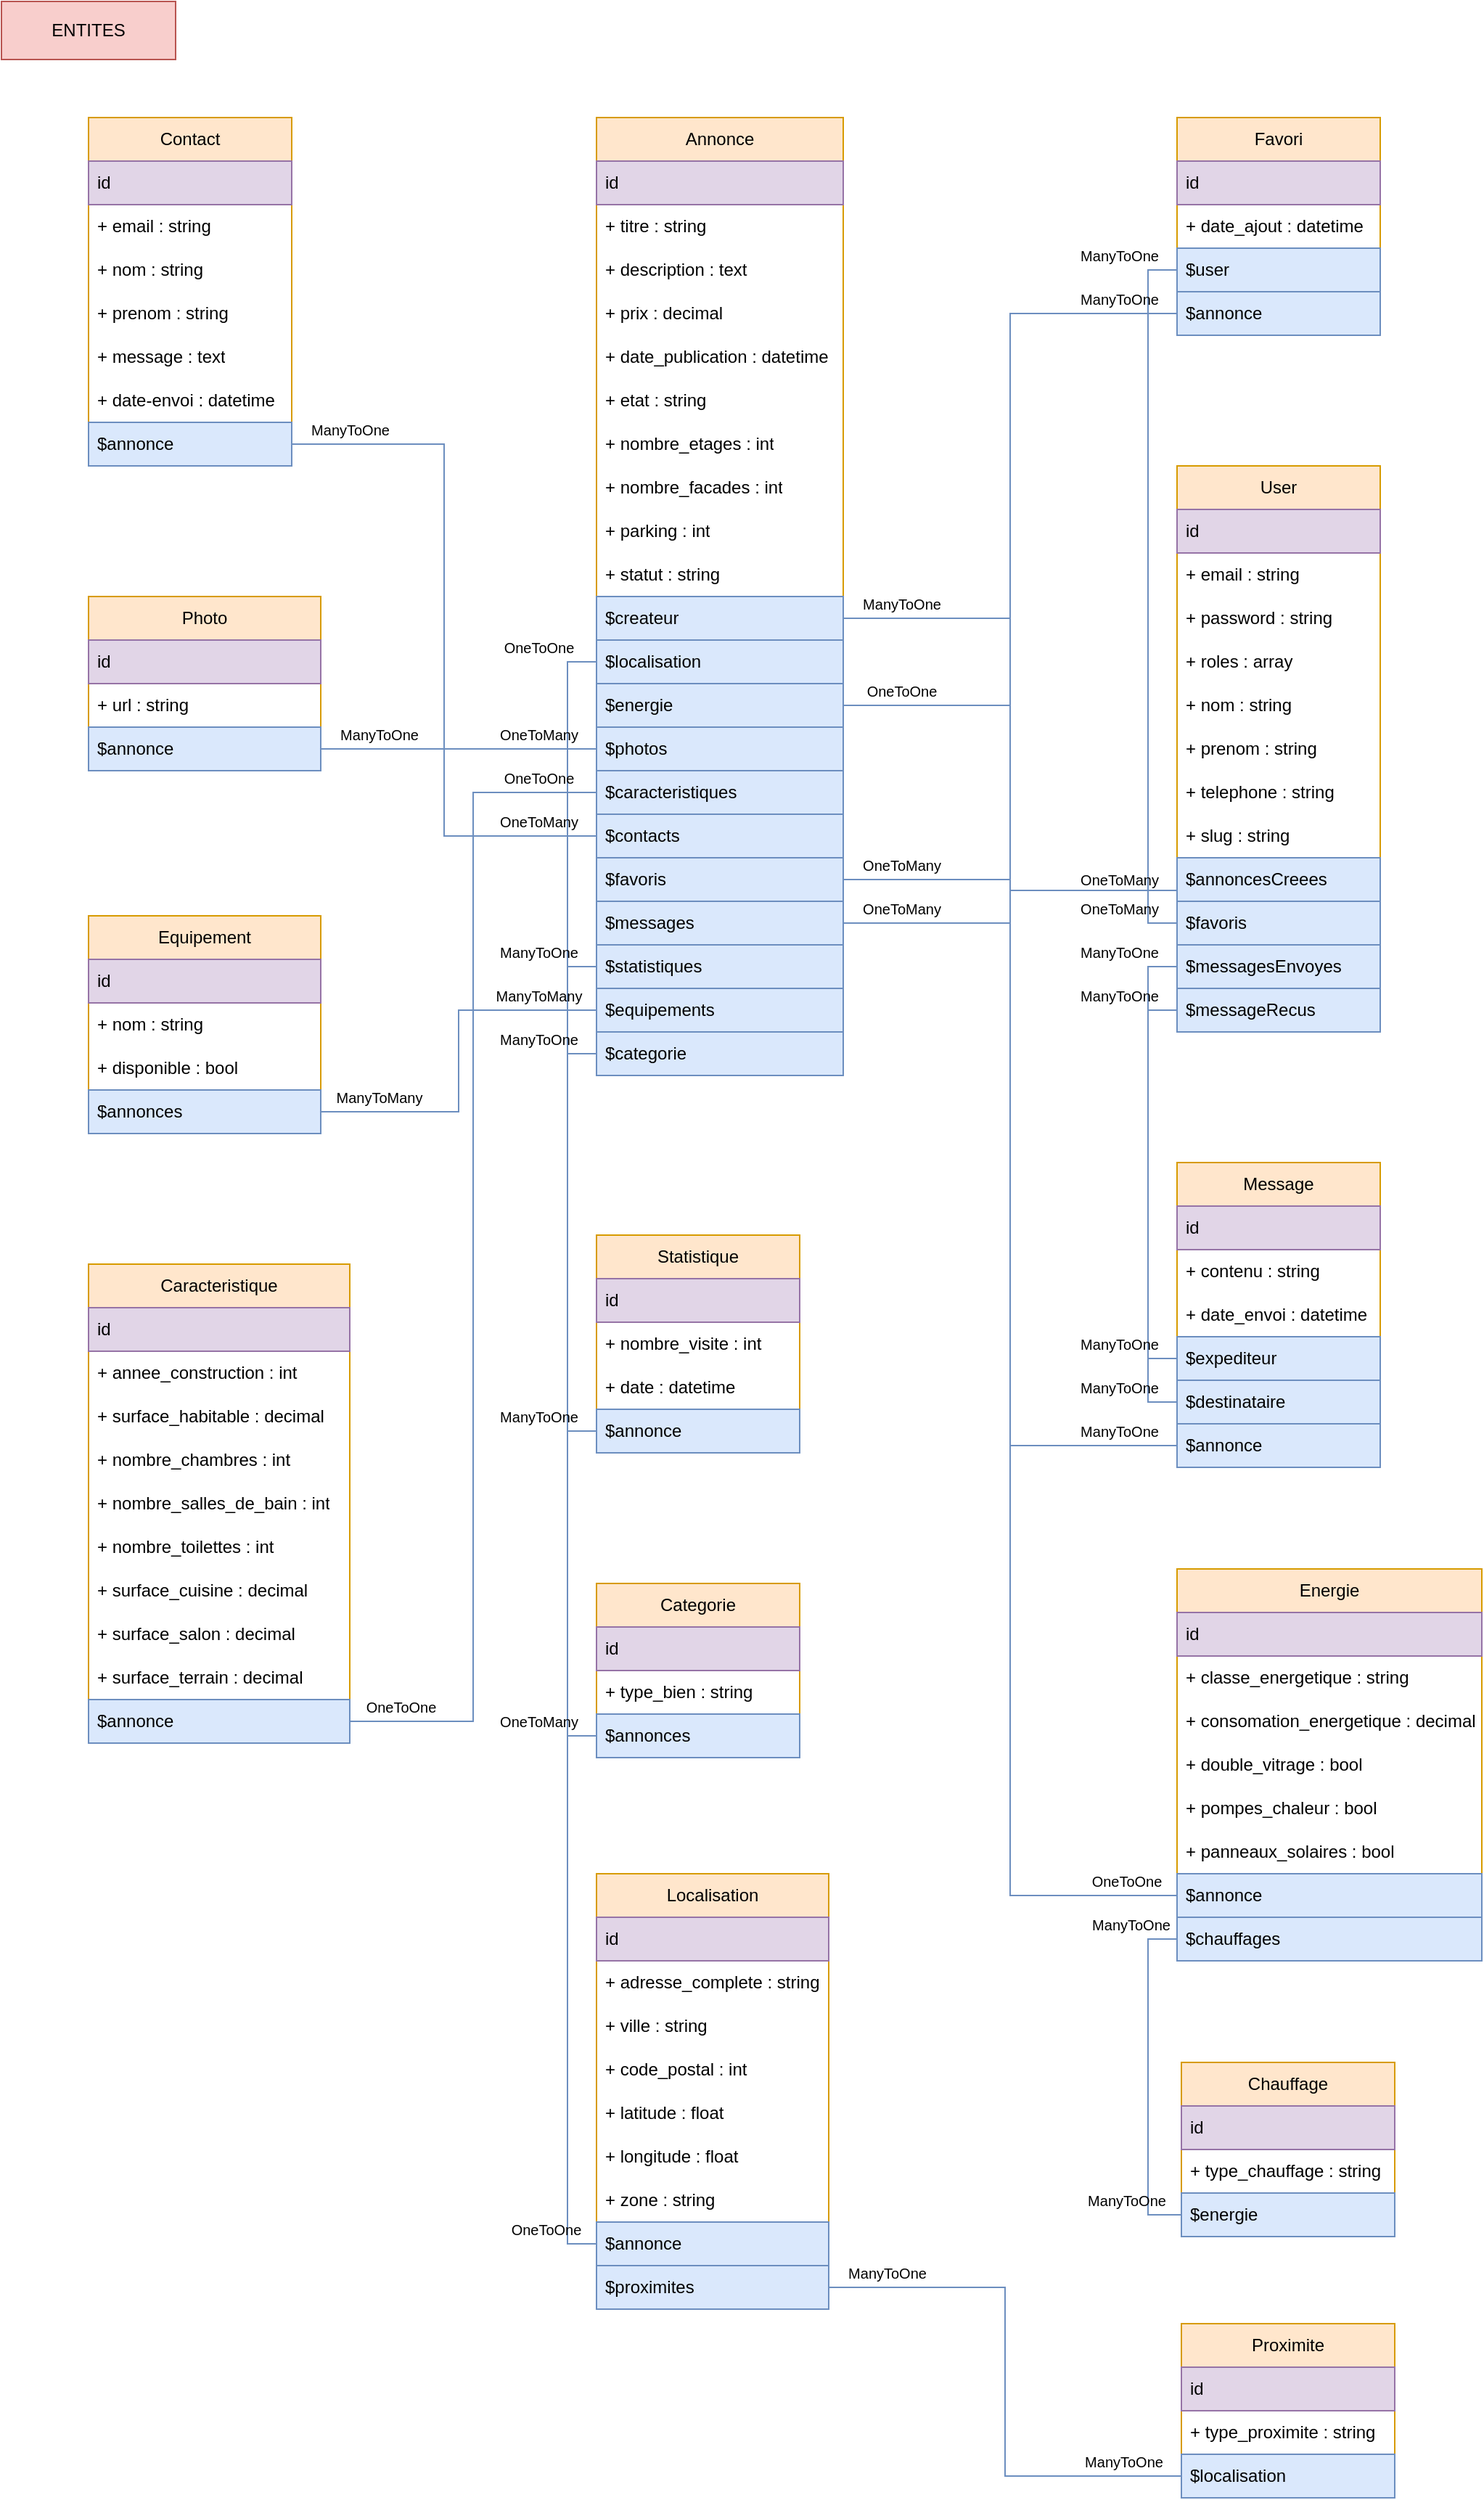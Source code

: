 <mxfile version="24.4.0" type="device">
  <diagram name="Page-1" id="j-ODXMt-n7fXXeZ1Ql2s">
    <mxGraphModel dx="2703" dy="1838" grid="1" gridSize="10" guides="1" tooltips="1" connect="1" arrows="1" fold="1" page="1" pageScale="1" pageWidth="827" pageHeight="1169" math="0" shadow="0">
      <root>
        <mxCell id="0" />
        <mxCell id="1" parent="0" />
        <mxCell id="mX9AHkWuaCNR2wwrBA3u-1" value="User" style="swimlane;fontStyle=0;childLayout=stackLayout;horizontal=1;startSize=30;horizontalStack=0;resizeParent=1;resizeParentMax=0;resizeLast=0;collapsible=1;marginBottom=0;whiteSpace=wrap;html=1;fillColor=#ffe6cc;strokeColor=#d79b00;" parent="1" vertex="1">
          <mxGeometry x="-830" y="400" width="140" height="390" as="geometry" />
        </mxCell>
        <mxCell id="mX9AHkWuaCNR2wwrBA3u-2" value="id" style="text;strokeColor=#9673a6;fillColor=#e1d5e7;align=left;verticalAlign=middle;spacingLeft=4;spacingRight=4;overflow=hidden;points=[[0,0.5],[1,0.5]];portConstraint=eastwest;rotatable=0;whiteSpace=wrap;html=1;" parent="mX9AHkWuaCNR2wwrBA3u-1" vertex="1">
          <mxGeometry y="30" width="140" height="30" as="geometry" />
        </mxCell>
        <mxCell id="mX9AHkWuaCNR2wwrBA3u-12" value="+ email : string" style="text;strokeColor=none;fillColor=none;align=left;verticalAlign=middle;spacingLeft=4;spacingRight=4;overflow=hidden;points=[[0,0.5],[1,0.5]];portConstraint=eastwest;rotatable=0;whiteSpace=wrap;html=1;" parent="mX9AHkWuaCNR2wwrBA3u-1" vertex="1">
          <mxGeometry y="60" width="140" height="30" as="geometry" />
        </mxCell>
        <mxCell id="mX9AHkWuaCNR2wwrBA3u-13" value="+ password : string" style="text;strokeColor=none;fillColor=none;align=left;verticalAlign=middle;spacingLeft=4;spacingRight=4;overflow=hidden;points=[[0,0.5],[1,0.5]];portConstraint=eastwest;rotatable=0;whiteSpace=wrap;html=1;" parent="mX9AHkWuaCNR2wwrBA3u-1" vertex="1">
          <mxGeometry y="90" width="140" height="30" as="geometry" />
        </mxCell>
        <mxCell id="mX9AHkWuaCNR2wwrBA3u-14" value="+ roles : array" style="text;strokeColor=none;fillColor=none;align=left;verticalAlign=middle;spacingLeft=4;spacingRight=4;overflow=hidden;points=[[0,0.5],[1,0.5]];portConstraint=eastwest;rotatable=0;whiteSpace=wrap;html=1;" parent="mX9AHkWuaCNR2wwrBA3u-1" vertex="1">
          <mxGeometry y="120" width="140" height="30" as="geometry" />
        </mxCell>
        <mxCell id="mX9AHkWuaCNR2wwrBA3u-3" value="+ nom : string" style="text;strokeColor=none;fillColor=none;align=left;verticalAlign=middle;spacingLeft=4;spacingRight=4;overflow=hidden;points=[[0,0.5],[1,0.5]];portConstraint=eastwest;rotatable=0;whiteSpace=wrap;html=1;" parent="mX9AHkWuaCNR2wwrBA3u-1" vertex="1">
          <mxGeometry y="150" width="140" height="30" as="geometry" />
        </mxCell>
        <mxCell id="mX9AHkWuaCNR2wwrBA3u-4" value="+ prenom : string" style="text;strokeColor=none;fillColor=none;align=left;verticalAlign=middle;spacingLeft=4;spacingRight=4;overflow=hidden;points=[[0,0.5],[1,0.5]];portConstraint=eastwest;rotatable=0;whiteSpace=wrap;html=1;" parent="mX9AHkWuaCNR2wwrBA3u-1" vertex="1">
          <mxGeometry y="180" width="140" height="30" as="geometry" />
        </mxCell>
        <mxCell id="mX9AHkWuaCNR2wwrBA3u-15" value="+ telephone : string" style="text;strokeColor=none;fillColor=none;align=left;verticalAlign=middle;spacingLeft=4;spacingRight=4;overflow=hidden;points=[[0,0.5],[1,0.5]];portConstraint=eastwest;rotatable=0;whiteSpace=wrap;html=1;" parent="mX9AHkWuaCNR2wwrBA3u-1" vertex="1">
          <mxGeometry y="210" width="140" height="30" as="geometry" />
        </mxCell>
        <mxCell id="TaIRlBqPqhBRWV4LUMND-2" value="+ slug : string" style="text;strokeColor=none;fillColor=none;align=left;verticalAlign=middle;spacingLeft=4;spacingRight=4;overflow=hidden;points=[[0,0.5],[1,0.5]];portConstraint=eastwest;rotatable=0;whiteSpace=wrap;html=1;" parent="mX9AHkWuaCNR2wwrBA3u-1" vertex="1">
          <mxGeometry y="240" width="140" height="30" as="geometry" />
        </mxCell>
        <mxCell id="zs-yawYEvZupQqfsuiLp-80" value="$annoncesCreees" style="text;strokeColor=#6c8ebf;fillColor=#dae8fc;align=left;verticalAlign=middle;spacingLeft=4;spacingRight=4;overflow=hidden;points=[[0,0.5],[1,0.5]];portConstraint=eastwest;rotatable=0;whiteSpace=wrap;html=1;" vertex="1" parent="mX9AHkWuaCNR2wwrBA3u-1">
          <mxGeometry y="270" width="140" height="30" as="geometry" />
        </mxCell>
        <mxCell id="zs-yawYEvZupQqfsuiLp-82" value="$favoris" style="text;strokeColor=#6c8ebf;fillColor=#dae8fc;align=left;verticalAlign=middle;spacingLeft=4;spacingRight=4;overflow=hidden;points=[[0,0.5],[1,0.5]];portConstraint=eastwest;rotatable=0;whiteSpace=wrap;html=1;" vertex="1" parent="mX9AHkWuaCNR2wwrBA3u-1">
          <mxGeometry y="300" width="140" height="30" as="geometry" />
        </mxCell>
        <mxCell id="zs-yawYEvZupQqfsuiLp-83" value="$messagesEnvoyes" style="text;strokeColor=#6c8ebf;fillColor=#dae8fc;align=left;verticalAlign=middle;spacingLeft=4;spacingRight=4;overflow=hidden;points=[[0,0.5],[1,0.5]];portConstraint=eastwest;rotatable=0;whiteSpace=wrap;html=1;" vertex="1" parent="mX9AHkWuaCNR2wwrBA3u-1">
          <mxGeometry y="330" width="140" height="30" as="geometry" />
        </mxCell>
        <mxCell id="zs-yawYEvZupQqfsuiLp-84" value="$messageRecus" style="text;strokeColor=#6c8ebf;fillColor=#dae8fc;align=left;verticalAlign=middle;spacingLeft=4;spacingRight=4;overflow=hidden;points=[[0,0.5],[1,0.5]];portConstraint=eastwest;rotatable=0;whiteSpace=wrap;html=1;" vertex="1" parent="mX9AHkWuaCNR2wwrBA3u-1">
          <mxGeometry y="360" width="140" height="30" as="geometry" />
        </mxCell>
        <mxCell id="mX9AHkWuaCNR2wwrBA3u-65" value="ENTITES" style="rounded=0;whiteSpace=wrap;html=1;fillColor=#f8cecc;strokeColor=#b85450;" parent="1" vertex="1">
          <mxGeometry x="-1640" y="80" width="120" height="40" as="geometry" />
        </mxCell>
        <mxCell id="TaIRlBqPqhBRWV4LUMND-3" value="Favori" style="swimlane;fontStyle=0;childLayout=stackLayout;horizontal=1;startSize=30;horizontalStack=0;resizeParent=1;resizeParentMax=0;resizeLast=0;collapsible=1;marginBottom=0;whiteSpace=wrap;html=1;fillColor=#ffe6cc;strokeColor=#d79b00;" parent="1" vertex="1">
          <mxGeometry x="-830" y="160" width="140" height="150" as="geometry" />
        </mxCell>
        <mxCell id="TaIRlBqPqhBRWV4LUMND-4" value="id" style="text;strokeColor=#9673a6;fillColor=#e1d5e7;align=left;verticalAlign=middle;spacingLeft=4;spacingRight=4;overflow=hidden;points=[[0,0.5],[1,0.5]];portConstraint=eastwest;rotatable=0;whiteSpace=wrap;html=1;" parent="TaIRlBqPqhBRWV4LUMND-3" vertex="1">
          <mxGeometry y="30" width="140" height="30" as="geometry" />
        </mxCell>
        <mxCell id="TaIRlBqPqhBRWV4LUMND-5" value="+ date_ajout : datetime" style="text;strokeColor=none;fillColor=none;align=left;verticalAlign=middle;spacingLeft=4;spacingRight=4;overflow=hidden;points=[[0,0.5],[1,0.5]];portConstraint=eastwest;rotatable=0;whiteSpace=wrap;html=1;" parent="TaIRlBqPqhBRWV4LUMND-3" vertex="1">
          <mxGeometry y="60" width="140" height="30" as="geometry" />
        </mxCell>
        <mxCell id="zs-yawYEvZupQqfsuiLp-86" value="$user" style="text;strokeColor=#6c8ebf;fillColor=#dae8fc;align=left;verticalAlign=middle;spacingLeft=4;spacingRight=4;overflow=hidden;points=[[0,0.5],[1,0.5]];portConstraint=eastwest;rotatable=0;whiteSpace=wrap;html=1;" vertex="1" parent="TaIRlBqPqhBRWV4LUMND-3">
          <mxGeometry y="90" width="140" height="30" as="geometry" />
        </mxCell>
        <mxCell id="zs-yawYEvZupQqfsuiLp-105" value="$annonce" style="text;strokeColor=#6c8ebf;fillColor=#dae8fc;align=left;verticalAlign=middle;spacingLeft=4;spacingRight=4;overflow=hidden;points=[[0,0.5],[1,0.5]];portConstraint=eastwest;rotatable=0;whiteSpace=wrap;html=1;" vertex="1" parent="TaIRlBqPqhBRWV4LUMND-3">
          <mxGeometry y="120" width="140" height="30" as="geometry" />
        </mxCell>
        <mxCell id="TaIRlBqPqhBRWV4LUMND-12" value="Annonce" style="swimlane;fontStyle=0;childLayout=stackLayout;horizontal=1;startSize=30;horizontalStack=0;resizeParent=1;resizeParentMax=0;resizeLast=0;collapsible=1;marginBottom=0;whiteSpace=wrap;html=1;fillColor=#ffe6cc;strokeColor=#d79b00;" parent="1" vertex="1">
          <mxGeometry x="-1230" y="160" width="170" height="660" as="geometry" />
        </mxCell>
        <mxCell id="TaIRlBqPqhBRWV4LUMND-13" value="id" style="text;strokeColor=#9673a6;fillColor=#e1d5e7;align=left;verticalAlign=middle;spacingLeft=4;spacingRight=4;overflow=hidden;points=[[0,0.5],[1,0.5]];portConstraint=eastwest;rotatable=0;whiteSpace=wrap;html=1;" parent="TaIRlBqPqhBRWV4LUMND-12" vertex="1">
          <mxGeometry y="30" width="170" height="30" as="geometry" />
        </mxCell>
        <mxCell id="TaIRlBqPqhBRWV4LUMND-20" value="+ titre : string" style="text;strokeColor=none;fillColor=none;align=left;verticalAlign=middle;spacingLeft=4;spacingRight=4;overflow=hidden;points=[[0,0.5],[1,0.5]];portConstraint=eastwest;rotatable=0;whiteSpace=wrap;html=1;" parent="TaIRlBqPqhBRWV4LUMND-12" vertex="1">
          <mxGeometry y="60" width="170" height="30" as="geometry" />
        </mxCell>
        <mxCell id="TaIRlBqPqhBRWV4LUMND-28" value="+ description : text" style="text;strokeColor=none;fillColor=none;align=left;verticalAlign=middle;spacingLeft=4;spacingRight=4;overflow=hidden;points=[[0,0.5],[1,0.5]];portConstraint=eastwest;rotatable=0;whiteSpace=wrap;html=1;" parent="TaIRlBqPqhBRWV4LUMND-12" vertex="1">
          <mxGeometry y="90" width="170" height="30" as="geometry" />
        </mxCell>
        <mxCell id="TaIRlBqPqhBRWV4LUMND-29" value="+ prix : decimal" style="text;strokeColor=none;fillColor=none;align=left;verticalAlign=middle;spacingLeft=4;spacingRight=4;overflow=hidden;points=[[0,0.5],[1,0.5]];portConstraint=eastwest;rotatable=0;whiteSpace=wrap;html=1;" parent="TaIRlBqPqhBRWV4LUMND-12" vertex="1">
          <mxGeometry y="120" width="170" height="30" as="geometry" />
        </mxCell>
        <mxCell id="TaIRlBqPqhBRWV4LUMND-31" value="+ date_publication : datetime" style="text;strokeColor=none;fillColor=none;align=left;verticalAlign=middle;spacingLeft=4;spacingRight=4;overflow=hidden;points=[[0,0.5],[1,0.5]];portConstraint=eastwest;rotatable=0;whiteSpace=wrap;html=1;" parent="TaIRlBqPqhBRWV4LUMND-12" vertex="1">
          <mxGeometry y="150" width="170" height="30" as="geometry" />
        </mxCell>
        <mxCell id="TaIRlBqPqhBRWV4LUMND-32" value="+ etat : string" style="text;strokeColor=none;fillColor=none;align=left;verticalAlign=middle;spacingLeft=4;spacingRight=4;overflow=hidden;points=[[0,0.5],[1,0.5]];portConstraint=eastwest;rotatable=0;whiteSpace=wrap;html=1;" parent="TaIRlBqPqhBRWV4LUMND-12" vertex="1">
          <mxGeometry y="180" width="170" height="30" as="geometry" />
        </mxCell>
        <mxCell id="TaIRlBqPqhBRWV4LUMND-33" value="+ nombre_etages : int" style="text;strokeColor=none;fillColor=none;align=left;verticalAlign=middle;spacingLeft=4;spacingRight=4;overflow=hidden;points=[[0,0.5],[1,0.5]];portConstraint=eastwest;rotatable=0;whiteSpace=wrap;html=1;" parent="TaIRlBqPqhBRWV4LUMND-12" vertex="1">
          <mxGeometry y="210" width="170" height="30" as="geometry" />
        </mxCell>
        <mxCell id="TaIRlBqPqhBRWV4LUMND-34" value="+ nombre_facades : int" style="text;strokeColor=none;fillColor=none;align=left;verticalAlign=middle;spacingLeft=4;spacingRight=4;overflow=hidden;points=[[0,0.5],[1,0.5]];portConstraint=eastwest;rotatable=0;whiteSpace=wrap;html=1;" parent="TaIRlBqPqhBRWV4LUMND-12" vertex="1">
          <mxGeometry y="240" width="170" height="30" as="geometry" />
        </mxCell>
        <mxCell id="TaIRlBqPqhBRWV4LUMND-37" value="+ parking : int" style="text;strokeColor=none;fillColor=none;align=left;verticalAlign=middle;spacingLeft=4;spacingRight=4;overflow=hidden;points=[[0,0.5],[1,0.5]];portConstraint=eastwest;rotatable=0;whiteSpace=wrap;html=1;" parent="TaIRlBqPqhBRWV4LUMND-12" vertex="1">
          <mxGeometry y="270" width="170" height="30" as="geometry" />
        </mxCell>
        <mxCell id="zs-yawYEvZupQqfsuiLp-79" value="+ statut : string" style="text;strokeColor=none;fillColor=none;align=left;verticalAlign=middle;spacingLeft=4;spacingRight=4;overflow=hidden;points=[[0,0.5],[1,0.5]];portConstraint=eastwest;rotatable=0;whiteSpace=wrap;html=1;" vertex="1" parent="TaIRlBqPqhBRWV4LUMND-12">
          <mxGeometry y="300" width="170" height="30" as="geometry" />
        </mxCell>
        <mxCell id="zs-yawYEvZupQqfsuiLp-81" value="$createur" style="text;strokeColor=#6c8ebf;fillColor=#dae8fc;align=left;verticalAlign=middle;spacingLeft=4;spacingRight=4;overflow=hidden;points=[[0,0.5],[1,0.5]];portConstraint=eastwest;rotatable=0;whiteSpace=wrap;html=1;" vertex="1" parent="TaIRlBqPqhBRWV4LUMND-12">
          <mxGeometry y="330" width="170" height="30" as="geometry" />
        </mxCell>
        <mxCell id="zs-yawYEvZupQqfsuiLp-90" value="$localisation" style="text;strokeColor=#6c8ebf;fillColor=#dae8fc;align=left;verticalAlign=middle;spacingLeft=4;spacingRight=4;overflow=hidden;points=[[0,0.5],[1,0.5]];portConstraint=eastwest;rotatable=0;whiteSpace=wrap;html=1;" vertex="1" parent="TaIRlBqPqhBRWV4LUMND-12">
          <mxGeometry y="360" width="170" height="30" as="geometry" />
        </mxCell>
        <mxCell id="zs-yawYEvZupQqfsuiLp-91" value="$energie" style="text;strokeColor=#6c8ebf;fillColor=#dae8fc;align=left;verticalAlign=middle;spacingLeft=4;spacingRight=4;overflow=hidden;points=[[0,0.5],[1,0.5]];portConstraint=eastwest;rotatable=0;whiteSpace=wrap;html=1;" vertex="1" parent="TaIRlBqPqhBRWV4LUMND-12">
          <mxGeometry y="390" width="170" height="30" as="geometry" />
        </mxCell>
        <mxCell id="zs-yawYEvZupQqfsuiLp-92" value="$photos" style="text;strokeColor=#6c8ebf;fillColor=#dae8fc;align=left;verticalAlign=middle;spacingLeft=4;spacingRight=4;overflow=hidden;points=[[0,0.5],[1,0.5]];portConstraint=eastwest;rotatable=0;whiteSpace=wrap;html=1;" vertex="1" parent="TaIRlBqPqhBRWV4LUMND-12">
          <mxGeometry y="420" width="170" height="30" as="geometry" />
        </mxCell>
        <mxCell id="zs-yawYEvZupQqfsuiLp-93" value="$caracteristiques" style="text;strokeColor=#6c8ebf;fillColor=#dae8fc;align=left;verticalAlign=middle;spacingLeft=4;spacingRight=4;overflow=hidden;points=[[0,0.5],[1,0.5]];portConstraint=eastwest;rotatable=0;whiteSpace=wrap;html=1;" vertex="1" parent="TaIRlBqPqhBRWV4LUMND-12">
          <mxGeometry y="450" width="170" height="30" as="geometry" />
        </mxCell>
        <mxCell id="zs-yawYEvZupQqfsuiLp-94" value="$contacts" style="text;strokeColor=#6c8ebf;fillColor=#dae8fc;align=left;verticalAlign=middle;spacingLeft=4;spacingRight=4;overflow=hidden;points=[[0,0.5],[1,0.5]];portConstraint=eastwest;rotatable=0;whiteSpace=wrap;html=1;" vertex="1" parent="TaIRlBqPqhBRWV4LUMND-12">
          <mxGeometry y="480" width="170" height="30" as="geometry" />
        </mxCell>
        <mxCell id="zs-yawYEvZupQqfsuiLp-96" value="$favoris" style="text;strokeColor=#6c8ebf;fillColor=#dae8fc;align=left;verticalAlign=middle;spacingLeft=4;spacingRight=4;overflow=hidden;points=[[0,0.5],[1,0.5]];portConstraint=eastwest;rotatable=0;whiteSpace=wrap;html=1;" vertex="1" parent="TaIRlBqPqhBRWV4LUMND-12">
          <mxGeometry y="510" width="170" height="30" as="geometry" />
        </mxCell>
        <mxCell id="zs-yawYEvZupQqfsuiLp-97" value="$messages" style="text;strokeColor=#6c8ebf;fillColor=#dae8fc;align=left;verticalAlign=middle;spacingLeft=4;spacingRight=4;overflow=hidden;points=[[0,0.5],[1,0.5]];portConstraint=eastwest;rotatable=0;whiteSpace=wrap;html=1;" vertex="1" parent="TaIRlBqPqhBRWV4LUMND-12">
          <mxGeometry y="540" width="170" height="30" as="geometry" />
        </mxCell>
        <mxCell id="zs-yawYEvZupQqfsuiLp-98" value="$statistiques" style="text;strokeColor=#6c8ebf;fillColor=#dae8fc;align=left;verticalAlign=middle;spacingLeft=4;spacingRight=4;overflow=hidden;points=[[0,0.5],[1,0.5]];portConstraint=eastwest;rotatable=0;whiteSpace=wrap;html=1;" vertex="1" parent="TaIRlBqPqhBRWV4LUMND-12">
          <mxGeometry y="570" width="170" height="30" as="geometry" />
        </mxCell>
        <mxCell id="zs-yawYEvZupQqfsuiLp-108" value="$equipements" style="text;strokeColor=#6c8ebf;fillColor=#dae8fc;align=left;verticalAlign=middle;spacingLeft=4;spacingRight=4;overflow=hidden;points=[[0,0.5],[1,0.5]];portConstraint=eastwest;rotatable=0;whiteSpace=wrap;html=1;" vertex="1" parent="TaIRlBqPqhBRWV4LUMND-12">
          <mxGeometry y="600" width="170" height="30" as="geometry" />
        </mxCell>
        <mxCell id="zs-yawYEvZupQqfsuiLp-136" value="$categorie" style="text;strokeColor=#6c8ebf;fillColor=#dae8fc;align=left;verticalAlign=middle;spacingLeft=4;spacingRight=4;overflow=hidden;points=[[0,0.5],[1,0.5]];portConstraint=eastwest;rotatable=0;whiteSpace=wrap;html=1;" vertex="1" parent="TaIRlBqPqhBRWV4LUMND-12">
          <mxGeometry y="630" width="170" height="30" as="geometry" />
        </mxCell>
        <mxCell id="zs-yawYEvZupQqfsuiLp-1" value="Localisation" style="swimlane;fontStyle=0;childLayout=stackLayout;horizontal=1;startSize=30;horizontalStack=0;resizeParent=1;resizeParentMax=0;resizeLast=0;collapsible=1;marginBottom=0;whiteSpace=wrap;html=1;fillColor=#ffe6cc;strokeColor=#d79b00;" vertex="1" parent="1">
          <mxGeometry x="-1230" y="1370" width="160" height="300" as="geometry" />
        </mxCell>
        <mxCell id="zs-yawYEvZupQqfsuiLp-2" value="id" style="text;strokeColor=#9673a6;fillColor=#e1d5e7;align=left;verticalAlign=middle;spacingLeft=4;spacingRight=4;overflow=hidden;points=[[0,0.5],[1,0.5]];portConstraint=eastwest;rotatable=0;whiteSpace=wrap;html=1;" vertex="1" parent="zs-yawYEvZupQqfsuiLp-1">
          <mxGeometry y="30" width="160" height="30" as="geometry" />
        </mxCell>
        <mxCell id="zs-yawYEvZupQqfsuiLp-3" value="+ adresse_complete : string" style="text;strokeColor=none;fillColor=none;align=left;verticalAlign=middle;spacingLeft=4;spacingRight=4;overflow=hidden;points=[[0,0.5],[1,0.5]];portConstraint=eastwest;rotatable=0;whiteSpace=wrap;html=1;" vertex="1" parent="zs-yawYEvZupQqfsuiLp-1">
          <mxGeometry y="60" width="160" height="30" as="geometry" />
        </mxCell>
        <mxCell id="zs-yawYEvZupQqfsuiLp-4" value="+ ville : string" style="text;strokeColor=none;fillColor=none;align=left;verticalAlign=middle;spacingLeft=4;spacingRight=4;overflow=hidden;points=[[0,0.5],[1,0.5]];portConstraint=eastwest;rotatable=0;whiteSpace=wrap;html=1;" vertex="1" parent="zs-yawYEvZupQqfsuiLp-1">
          <mxGeometry y="90" width="160" height="30" as="geometry" />
        </mxCell>
        <mxCell id="zs-yawYEvZupQqfsuiLp-5" value="+ code_postal : int" style="text;strokeColor=none;fillColor=none;align=left;verticalAlign=middle;spacingLeft=4;spacingRight=4;overflow=hidden;points=[[0,0.5],[1,0.5]];portConstraint=eastwest;rotatable=0;whiteSpace=wrap;html=1;" vertex="1" parent="zs-yawYEvZupQqfsuiLp-1">
          <mxGeometry y="120" width="160" height="30" as="geometry" />
        </mxCell>
        <mxCell id="zs-yawYEvZupQqfsuiLp-7" value="+ latitude : float" style="text;strokeColor=none;fillColor=none;align=left;verticalAlign=middle;spacingLeft=4;spacingRight=4;overflow=hidden;points=[[0,0.5],[1,0.5]];portConstraint=eastwest;rotatable=0;whiteSpace=wrap;html=1;" vertex="1" parent="zs-yawYEvZupQqfsuiLp-1">
          <mxGeometry y="150" width="160" height="30" as="geometry" />
        </mxCell>
        <mxCell id="zs-yawYEvZupQqfsuiLp-8" value="+ longitude : float" style="text;strokeColor=none;fillColor=none;align=left;verticalAlign=middle;spacingLeft=4;spacingRight=4;overflow=hidden;points=[[0,0.5],[1,0.5]];portConstraint=eastwest;rotatable=0;whiteSpace=wrap;html=1;" vertex="1" parent="zs-yawYEvZupQqfsuiLp-1">
          <mxGeometry y="180" width="160" height="30" as="geometry" />
        </mxCell>
        <mxCell id="zs-yawYEvZupQqfsuiLp-9" value="+ zone : string" style="text;strokeColor=none;fillColor=none;align=left;verticalAlign=middle;spacingLeft=4;spacingRight=4;overflow=hidden;points=[[0,0.5],[1,0.5]];portConstraint=eastwest;rotatable=0;whiteSpace=wrap;html=1;" vertex="1" parent="zs-yawYEvZupQqfsuiLp-1">
          <mxGeometry y="210" width="160" height="30" as="geometry" />
        </mxCell>
        <mxCell id="zs-yawYEvZupQqfsuiLp-99" value="$annonce" style="text;strokeColor=#6c8ebf;fillColor=#dae8fc;align=left;verticalAlign=middle;spacingLeft=4;spacingRight=4;overflow=hidden;points=[[0,0.5],[1,0.5]];portConstraint=eastwest;rotatable=0;whiteSpace=wrap;html=1;" vertex="1" parent="zs-yawYEvZupQqfsuiLp-1">
          <mxGeometry y="240" width="160" height="30" as="geometry" />
        </mxCell>
        <mxCell id="zs-yawYEvZupQqfsuiLp-186" value="$proximites" style="text;strokeColor=#6c8ebf;fillColor=#dae8fc;align=left;verticalAlign=middle;spacingLeft=4;spacingRight=4;overflow=hidden;points=[[0,0.5],[1,0.5]];portConstraint=eastwest;rotatable=0;whiteSpace=wrap;html=1;" vertex="1" parent="zs-yawYEvZupQqfsuiLp-1">
          <mxGeometry y="270" width="160" height="30" as="geometry" />
        </mxCell>
        <mxCell id="zs-yawYEvZupQqfsuiLp-12" value="Photo" style="swimlane;fontStyle=0;childLayout=stackLayout;horizontal=1;startSize=30;horizontalStack=0;resizeParent=1;resizeParentMax=0;resizeLast=0;collapsible=1;marginBottom=0;whiteSpace=wrap;html=1;fillColor=#ffe6cc;strokeColor=#d79b00;" vertex="1" parent="1">
          <mxGeometry x="-1580" y="490" width="160" height="120" as="geometry" />
        </mxCell>
        <mxCell id="zs-yawYEvZupQqfsuiLp-13" value="id" style="text;strokeColor=#9673a6;fillColor=#e1d5e7;align=left;verticalAlign=middle;spacingLeft=4;spacingRight=4;overflow=hidden;points=[[0,0.5],[1,0.5]];portConstraint=eastwest;rotatable=0;whiteSpace=wrap;html=1;" vertex="1" parent="zs-yawYEvZupQqfsuiLp-12">
          <mxGeometry y="30" width="160" height="30" as="geometry" />
        </mxCell>
        <mxCell id="zs-yawYEvZupQqfsuiLp-14" value="+ url : string" style="text;strokeColor=none;fillColor=none;align=left;verticalAlign=middle;spacingLeft=4;spacingRight=4;overflow=hidden;points=[[0,0.5],[1,0.5]];portConstraint=eastwest;rotatable=0;whiteSpace=wrap;html=1;" vertex="1" parent="zs-yawYEvZupQqfsuiLp-12">
          <mxGeometry y="60" width="160" height="30" as="geometry" />
        </mxCell>
        <mxCell id="zs-yawYEvZupQqfsuiLp-102" value="$annonce" style="text;strokeColor=#6c8ebf;fillColor=#dae8fc;align=left;verticalAlign=middle;spacingLeft=4;spacingRight=4;overflow=hidden;points=[[0,0.5],[1,0.5]];portConstraint=eastwest;rotatable=0;whiteSpace=wrap;html=1;" vertex="1" parent="zs-yawYEvZupQqfsuiLp-12">
          <mxGeometry y="90" width="160" height="30" as="geometry" />
        </mxCell>
        <mxCell id="zs-yawYEvZupQqfsuiLp-21" value="Caracteristique" style="swimlane;fontStyle=0;childLayout=stackLayout;horizontal=1;startSize=30;horizontalStack=0;resizeParent=1;resizeParentMax=0;resizeLast=0;collapsible=1;marginBottom=0;whiteSpace=wrap;html=1;fillColor=#ffe6cc;strokeColor=#d79b00;" vertex="1" parent="1">
          <mxGeometry x="-1580" y="950" width="180" height="330" as="geometry" />
        </mxCell>
        <mxCell id="zs-yawYEvZupQqfsuiLp-22" value="id" style="text;strokeColor=#9673a6;fillColor=#e1d5e7;align=left;verticalAlign=middle;spacingLeft=4;spacingRight=4;overflow=hidden;points=[[0,0.5],[1,0.5]];portConstraint=eastwest;rotatable=0;whiteSpace=wrap;html=1;" vertex="1" parent="zs-yawYEvZupQqfsuiLp-21">
          <mxGeometry y="30" width="180" height="30" as="geometry" />
        </mxCell>
        <mxCell id="zs-yawYEvZupQqfsuiLp-28" value="+ annee_construction : int" style="text;strokeColor=none;fillColor=none;align=left;verticalAlign=middle;spacingLeft=4;spacingRight=4;overflow=hidden;points=[[0,0.5],[1,0.5]];portConstraint=eastwest;rotatable=0;whiteSpace=wrap;html=1;" vertex="1" parent="zs-yawYEvZupQqfsuiLp-21">
          <mxGeometry y="60" width="180" height="30" as="geometry" />
        </mxCell>
        <mxCell id="zs-yawYEvZupQqfsuiLp-26" value="+ surface_habitable : decimal" style="text;strokeColor=none;fillColor=none;align=left;verticalAlign=middle;spacingLeft=4;spacingRight=4;overflow=hidden;points=[[0,0.5],[1,0.5]];portConstraint=eastwest;rotatable=0;whiteSpace=wrap;html=1;" vertex="1" parent="zs-yawYEvZupQqfsuiLp-21">
          <mxGeometry y="90" width="180" height="30" as="geometry" />
        </mxCell>
        <mxCell id="zs-yawYEvZupQqfsuiLp-23" value="+ nombre_chambres : int" style="text;strokeColor=none;fillColor=none;align=left;verticalAlign=middle;spacingLeft=4;spacingRight=4;overflow=hidden;points=[[0,0.5],[1,0.5]];portConstraint=eastwest;rotatable=0;whiteSpace=wrap;html=1;" vertex="1" parent="zs-yawYEvZupQqfsuiLp-21">
          <mxGeometry y="120" width="180" height="30" as="geometry" />
        </mxCell>
        <mxCell id="zs-yawYEvZupQqfsuiLp-24" value="+ nombre_salles_de_bain : int" style="text;strokeColor=none;fillColor=none;align=left;verticalAlign=middle;spacingLeft=4;spacingRight=4;overflow=hidden;points=[[0,0.5],[1,0.5]];portConstraint=eastwest;rotatable=0;whiteSpace=wrap;html=1;" vertex="1" parent="zs-yawYEvZupQqfsuiLp-21">
          <mxGeometry y="150" width="180" height="30" as="geometry" />
        </mxCell>
        <mxCell id="zs-yawYEvZupQqfsuiLp-25" value="+ nombre_toilettes : int" style="text;strokeColor=none;fillColor=none;align=left;verticalAlign=middle;spacingLeft=4;spacingRight=4;overflow=hidden;points=[[0,0.5],[1,0.5]];portConstraint=eastwest;rotatable=0;whiteSpace=wrap;html=1;" vertex="1" parent="zs-yawYEvZupQqfsuiLp-21">
          <mxGeometry y="180" width="180" height="30" as="geometry" />
        </mxCell>
        <mxCell id="zs-yawYEvZupQqfsuiLp-35" value="+ surface_cuisine : decimal" style="text;strokeColor=none;fillColor=none;align=left;verticalAlign=middle;spacingLeft=4;spacingRight=4;overflow=hidden;points=[[0,0.5],[1,0.5]];portConstraint=eastwest;rotatable=0;whiteSpace=wrap;html=1;" vertex="1" parent="zs-yawYEvZupQqfsuiLp-21">
          <mxGeometry y="210" width="180" height="30" as="geometry" />
        </mxCell>
        <mxCell id="zs-yawYEvZupQqfsuiLp-36" value="+ surface_salon : decimal" style="text;strokeColor=none;fillColor=none;align=left;verticalAlign=middle;spacingLeft=4;spacingRight=4;overflow=hidden;points=[[0,0.5],[1,0.5]];portConstraint=eastwest;rotatable=0;whiteSpace=wrap;html=1;" vertex="1" parent="zs-yawYEvZupQqfsuiLp-21">
          <mxGeometry y="240" width="180" height="30" as="geometry" />
        </mxCell>
        <mxCell id="zs-yawYEvZupQqfsuiLp-27" value="+ surface_terrain : decimal" style="text;strokeColor=none;fillColor=none;align=left;verticalAlign=middle;spacingLeft=4;spacingRight=4;overflow=hidden;points=[[0,0.5],[1,0.5]];portConstraint=eastwest;rotatable=0;whiteSpace=wrap;html=1;" vertex="1" parent="zs-yawYEvZupQqfsuiLp-21">
          <mxGeometry y="270" width="180" height="30" as="geometry" />
        </mxCell>
        <mxCell id="zs-yawYEvZupQqfsuiLp-103" value="$annonce" style="text;strokeColor=#6c8ebf;fillColor=#dae8fc;align=left;verticalAlign=middle;spacingLeft=4;spacingRight=4;overflow=hidden;points=[[0,0.5],[1,0.5]];portConstraint=eastwest;rotatable=0;whiteSpace=wrap;html=1;" vertex="1" parent="zs-yawYEvZupQqfsuiLp-21">
          <mxGeometry y="300" width="180" height="30" as="geometry" />
        </mxCell>
        <mxCell id="zs-yawYEvZupQqfsuiLp-31" value="Equipement" style="swimlane;fontStyle=0;childLayout=stackLayout;horizontal=1;startSize=30;horizontalStack=0;resizeParent=1;resizeParentMax=0;resizeLast=0;collapsible=1;marginBottom=0;whiteSpace=wrap;html=1;fillColor=#ffe6cc;strokeColor=#d79b00;" vertex="1" parent="1">
          <mxGeometry x="-1580" y="710" width="160" height="150" as="geometry" />
        </mxCell>
        <mxCell id="zs-yawYEvZupQqfsuiLp-32" value="id" style="text;strokeColor=#9673a6;fillColor=#e1d5e7;align=left;verticalAlign=middle;spacingLeft=4;spacingRight=4;overflow=hidden;points=[[0,0.5],[1,0.5]];portConstraint=eastwest;rotatable=0;whiteSpace=wrap;html=1;" vertex="1" parent="zs-yawYEvZupQqfsuiLp-31">
          <mxGeometry y="30" width="160" height="30" as="geometry" />
        </mxCell>
        <mxCell id="zs-yawYEvZupQqfsuiLp-33" value="+ nom : string" style="text;strokeColor=none;fillColor=none;align=left;verticalAlign=middle;spacingLeft=4;spacingRight=4;overflow=hidden;points=[[0,0.5],[1,0.5]];portConstraint=eastwest;rotatable=0;whiteSpace=wrap;html=1;" vertex="1" parent="zs-yawYEvZupQqfsuiLp-31">
          <mxGeometry y="60" width="160" height="30" as="geometry" />
        </mxCell>
        <mxCell id="zs-yawYEvZupQqfsuiLp-34" value="+ disponible : bool" style="text;strokeColor=none;fillColor=none;align=left;verticalAlign=middle;spacingLeft=4;spacingRight=4;overflow=hidden;points=[[0,0.5],[1,0.5]];portConstraint=eastwest;rotatable=0;whiteSpace=wrap;html=1;" vertex="1" parent="zs-yawYEvZupQqfsuiLp-31">
          <mxGeometry y="90" width="160" height="30" as="geometry" />
        </mxCell>
        <mxCell id="zs-yawYEvZupQqfsuiLp-106" value="$annonces" style="text;strokeColor=#6c8ebf;fillColor=#dae8fc;align=left;verticalAlign=middle;spacingLeft=4;spacingRight=4;overflow=hidden;points=[[0,0.5],[1,0.5]];portConstraint=eastwest;rotatable=0;whiteSpace=wrap;html=1;" vertex="1" parent="zs-yawYEvZupQqfsuiLp-31">
          <mxGeometry y="120" width="160" height="30" as="geometry" />
        </mxCell>
        <mxCell id="zs-yawYEvZupQqfsuiLp-43" value="Energie" style="swimlane;fontStyle=0;childLayout=stackLayout;horizontal=1;startSize=30;horizontalStack=0;resizeParent=1;resizeParentMax=0;resizeLast=0;collapsible=1;marginBottom=0;whiteSpace=wrap;html=1;fillColor=#ffe6cc;strokeColor=#d79b00;" vertex="1" parent="1">
          <mxGeometry x="-830" y="1160" width="210" height="270" as="geometry" />
        </mxCell>
        <mxCell id="zs-yawYEvZupQqfsuiLp-44" value="id" style="text;strokeColor=#9673a6;fillColor=#e1d5e7;align=left;verticalAlign=middle;spacingLeft=4;spacingRight=4;overflow=hidden;points=[[0,0.5],[1,0.5]];portConstraint=eastwest;rotatable=0;whiteSpace=wrap;html=1;" vertex="1" parent="zs-yawYEvZupQqfsuiLp-43">
          <mxGeometry y="30" width="210" height="30" as="geometry" />
        </mxCell>
        <mxCell id="zs-yawYEvZupQqfsuiLp-48" value="+ classe_energetique : string" style="text;strokeColor=none;fillColor=none;align=left;verticalAlign=middle;spacingLeft=4;spacingRight=4;overflow=hidden;points=[[0,0.5],[1,0.5]];portConstraint=eastwest;rotatable=0;whiteSpace=wrap;html=1;" vertex="1" parent="zs-yawYEvZupQqfsuiLp-43">
          <mxGeometry y="60" width="210" height="30" as="geometry" />
        </mxCell>
        <mxCell id="zs-yawYEvZupQqfsuiLp-45" value="+ consomation_energetique : decimal" style="text;strokeColor=none;fillColor=none;align=left;verticalAlign=middle;spacingLeft=4;spacingRight=4;overflow=hidden;points=[[0,0.5],[1,0.5]];portConstraint=eastwest;rotatable=0;whiteSpace=wrap;html=1;" vertex="1" parent="zs-yawYEvZupQqfsuiLp-43">
          <mxGeometry y="90" width="210" height="30" as="geometry" />
        </mxCell>
        <mxCell id="zs-yawYEvZupQqfsuiLp-49" value="+ double_vitrage : bool" style="text;strokeColor=none;fillColor=none;align=left;verticalAlign=middle;spacingLeft=4;spacingRight=4;overflow=hidden;points=[[0,0.5],[1,0.5]];portConstraint=eastwest;rotatable=0;whiteSpace=wrap;html=1;" vertex="1" parent="zs-yawYEvZupQqfsuiLp-43">
          <mxGeometry y="120" width="210" height="30" as="geometry" />
        </mxCell>
        <mxCell id="zs-yawYEvZupQqfsuiLp-50" value="+ pompes_chaleur : bool" style="text;strokeColor=none;fillColor=none;align=left;verticalAlign=middle;spacingLeft=4;spacingRight=4;overflow=hidden;points=[[0,0.5],[1,0.5]];portConstraint=eastwest;rotatable=0;whiteSpace=wrap;html=1;" vertex="1" parent="zs-yawYEvZupQqfsuiLp-43">
          <mxGeometry y="150" width="210" height="30" as="geometry" />
        </mxCell>
        <mxCell id="zs-yawYEvZupQqfsuiLp-51" value="+ panneaux_solaires : bool" style="text;strokeColor=none;fillColor=none;align=left;verticalAlign=middle;spacingLeft=4;spacingRight=4;overflow=hidden;points=[[0,0.5],[1,0.5]];portConstraint=eastwest;rotatable=0;whiteSpace=wrap;html=1;" vertex="1" parent="zs-yawYEvZupQqfsuiLp-43">
          <mxGeometry y="180" width="210" height="30" as="geometry" />
        </mxCell>
        <mxCell id="zs-yawYEvZupQqfsuiLp-101" value="$annonce" style="text;strokeColor=#6c8ebf;fillColor=#dae8fc;align=left;verticalAlign=middle;spacingLeft=4;spacingRight=4;overflow=hidden;points=[[0,0.5],[1,0.5]];portConstraint=eastwest;rotatable=0;whiteSpace=wrap;html=1;" vertex="1" parent="zs-yawYEvZupQqfsuiLp-43">
          <mxGeometry y="210" width="210" height="30" as="geometry" />
        </mxCell>
        <mxCell id="zs-yawYEvZupQqfsuiLp-178" value="$chauffages" style="text;strokeColor=#6c8ebf;fillColor=#dae8fc;align=left;verticalAlign=middle;spacingLeft=4;spacingRight=4;overflow=hidden;points=[[0,0.5],[1,0.5]];portConstraint=eastwest;rotatable=0;whiteSpace=wrap;html=1;" vertex="1" parent="zs-yawYEvZupQqfsuiLp-43">
          <mxGeometry y="240" width="210" height="30" as="geometry" />
        </mxCell>
        <mxCell id="zs-yawYEvZupQqfsuiLp-52" value="Contact" style="swimlane;fontStyle=0;childLayout=stackLayout;horizontal=1;startSize=30;horizontalStack=0;resizeParent=1;resizeParentMax=0;resizeLast=0;collapsible=1;marginBottom=0;whiteSpace=wrap;html=1;fillColor=#ffe6cc;strokeColor=#d79b00;" vertex="1" parent="1">
          <mxGeometry x="-1580" y="160" width="140" height="240" as="geometry" />
        </mxCell>
        <mxCell id="zs-yawYEvZupQqfsuiLp-53" value="id" style="text;strokeColor=#9673a6;fillColor=#e1d5e7;align=left;verticalAlign=middle;spacingLeft=4;spacingRight=4;overflow=hidden;points=[[0,0.5],[1,0.5]];portConstraint=eastwest;rotatable=0;whiteSpace=wrap;html=1;" vertex="1" parent="zs-yawYEvZupQqfsuiLp-52">
          <mxGeometry y="30" width="140" height="30" as="geometry" />
        </mxCell>
        <mxCell id="zs-yawYEvZupQqfsuiLp-55" value="+ email : string" style="text;strokeColor=none;fillColor=none;align=left;verticalAlign=middle;spacingLeft=4;spacingRight=4;overflow=hidden;points=[[0,0.5],[1,0.5]];portConstraint=eastwest;rotatable=0;whiteSpace=wrap;html=1;" vertex="1" parent="zs-yawYEvZupQqfsuiLp-52">
          <mxGeometry y="60" width="140" height="30" as="geometry" />
        </mxCell>
        <mxCell id="zs-yawYEvZupQqfsuiLp-54" value="+ nom : string" style="text;strokeColor=none;fillColor=none;align=left;verticalAlign=middle;spacingLeft=4;spacingRight=4;overflow=hidden;points=[[0,0.5],[1,0.5]];portConstraint=eastwest;rotatable=0;whiteSpace=wrap;html=1;" vertex="1" parent="zs-yawYEvZupQqfsuiLp-52">
          <mxGeometry y="90" width="140" height="30" as="geometry" />
        </mxCell>
        <mxCell id="zs-yawYEvZupQqfsuiLp-58" value="+ prenom : string" style="text;strokeColor=none;fillColor=none;align=left;verticalAlign=middle;spacingLeft=4;spacingRight=4;overflow=hidden;points=[[0,0.5],[1,0.5]];portConstraint=eastwest;rotatable=0;whiteSpace=wrap;html=1;" vertex="1" parent="zs-yawYEvZupQqfsuiLp-52">
          <mxGeometry y="120" width="140" height="30" as="geometry" />
        </mxCell>
        <mxCell id="zs-yawYEvZupQqfsuiLp-56" value="+ message : text" style="text;strokeColor=none;fillColor=none;align=left;verticalAlign=middle;spacingLeft=4;spacingRight=4;overflow=hidden;points=[[0,0.5],[1,0.5]];portConstraint=eastwest;rotatable=0;whiteSpace=wrap;html=1;" vertex="1" parent="zs-yawYEvZupQqfsuiLp-52">
          <mxGeometry y="150" width="140" height="30" as="geometry" />
        </mxCell>
        <mxCell id="zs-yawYEvZupQqfsuiLp-57" value="+ date-envoi : datetime" style="text;strokeColor=none;fillColor=none;align=left;verticalAlign=middle;spacingLeft=4;spacingRight=4;overflow=hidden;points=[[0,0.5],[1,0.5]];portConstraint=eastwest;rotatable=0;whiteSpace=wrap;html=1;" vertex="1" parent="zs-yawYEvZupQqfsuiLp-52">
          <mxGeometry y="180" width="140" height="30" as="geometry" />
        </mxCell>
        <mxCell id="zs-yawYEvZupQqfsuiLp-104" value="$annonce" style="text;strokeColor=#6c8ebf;fillColor=#dae8fc;align=left;verticalAlign=middle;spacingLeft=4;spacingRight=4;overflow=hidden;points=[[0,0.5],[1,0.5]];portConstraint=eastwest;rotatable=0;whiteSpace=wrap;html=1;" vertex="1" parent="zs-yawYEvZupQqfsuiLp-52">
          <mxGeometry y="210" width="140" height="30" as="geometry" />
        </mxCell>
        <mxCell id="zs-yawYEvZupQqfsuiLp-68" value="Categorie" style="swimlane;fontStyle=0;childLayout=stackLayout;horizontal=1;startSize=30;horizontalStack=0;resizeParent=1;resizeParentMax=0;resizeLast=0;collapsible=1;marginBottom=0;whiteSpace=wrap;html=1;fillColor=#ffe6cc;strokeColor=#d79b00;" vertex="1" parent="1">
          <mxGeometry x="-1230" y="1170" width="140" height="120" as="geometry" />
        </mxCell>
        <mxCell id="zs-yawYEvZupQqfsuiLp-69" value="id" style="text;strokeColor=#9673a6;fillColor=#e1d5e7;align=left;verticalAlign=middle;spacingLeft=4;spacingRight=4;overflow=hidden;points=[[0,0.5],[1,0.5]];portConstraint=eastwest;rotatable=0;whiteSpace=wrap;html=1;" vertex="1" parent="zs-yawYEvZupQqfsuiLp-68">
          <mxGeometry y="30" width="140" height="30" as="geometry" />
        </mxCell>
        <mxCell id="zs-yawYEvZupQqfsuiLp-70" value="+ type_bien : string" style="text;strokeColor=none;fillColor=none;align=left;verticalAlign=middle;spacingLeft=4;spacingRight=4;overflow=hidden;points=[[0,0.5],[1,0.5]];portConstraint=eastwest;rotatable=0;whiteSpace=wrap;html=1;" vertex="1" parent="zs-yawYEvZupQqfsuiLp-68">
          <mxGeometry y="60" width="140" height="30" as="geometry" />
        </mxCell>
        <mxCell id="zs-yawYEvZupQqfsuiLp-107" value="$annonces" style="text;strokeColor=#6c8ebf;fillColor=#dae8fc;align=left;verticalAlign=middle;spacingLeft=4;spacingRight=4;overflow=hidden;points=[[0,0.5],[1,0.5]];portConstraint=eastwest;rotatable=0;whiteSpace=wrap;html=1;" vertex="1" parent="zs-yawYEvZupQqfsuiLp-68">
          <mxGeometry y="90" width="140" height="30" as="geometry" />
        </mxCell>
        <mxCell id="zs-yawYEvZupQqfsuiLp-71" value="Message" style="swimlane;fontStyle=0;childLayout=stackLayout;horizontal=1;startSize=30;horizontalStack=0;resizeParent=1;resizeParentMax=0;resizeLast=0;collapsible=1;marginBottom=0;whiteSpace=wrap;html=1;fillColor=#ffe6cc;strokeColor=#d79b00;" vertex="1" parent="1">
          <mxGeometry x="-830" y="880" width="140" height="210" as="geometry" />
        </mxCell>
        <mxCell id="zs-yawYEvZupQqfsuiLp-72" value="id" style="text;strokeColor=#9673a6;fillColor=#e1d5e7;align=left;verticalAlign=middle;spacingLeft=4;spacingRight=4;overflow=hidden;points=[[0,0.5],[1,0.5]];portConstraint=eastwest;rotatable=0;whiteSpace=wrap;html=1;" vertex="1" parent="zs-yawYEvZupQqfsuiLp-71">
          <mxGeometry y="30" width="140" height="30" as="geometry" />
        </mxCell>
        <mxCell id="zs-yawYEvZupQqfsuiLp-73" value="+ contenu : string" style="text;strokeColor=none;fillColor=none;align=left;verticalAlign=middle;spacingLeft=4;spacingRight=4;overflow=hidden;points=[[0,0.5],[1,0.5]];portConstraint=eastwest;rotatable=0;whiteSpace=wrap;html=1;" vertex="1" parent="zs-yawYEvZupQqfsuiLp-71">
          <mxGeometry y="60" width="140" height="30" as="geometry" />
        </mxCell>
        <mxCell id="zs-yawYEvZupQqfsuiLp-74" value="+ date_envoi : datetime" style="text;strokeColor=none;fillColor=none;align=left;verticalAlign=middle;spacingLeft=4;spacingRight=4;overflow=hidden;points=[[0,0.5],[1,0.5]];portConstraint=eastwest;rotatable=0;whiteSpace=wrap;html=1;" vertex="1" parent="zs-yawYEvZupQqfsuiLp-71">
          <mxGeometry y="90" width="140" height="30" as="geometry" />
        </mxCell>
        <mxCell id="zs-yawYEvZupQqfsuiLp-87" value="$expediteur" style="text;strokeColor=#6c8ebf;fillColor=#dae8fc;align=left;verticalAlign=middle;spacingLeft=4;spacingRight=4;overflow=hidden;points=[[0,0.5],[1,0.5]];portConstraint=eastwest;rotatable=0;whiteSpace=wrap;html=1;" vertex="1" parent="zs-yawYEvZupQqfsuiLp-71">
          <mxGeometry y="120" width="140" height="30" as="geometry" />
        </mxCell>
        <mxCell id="zs-yawYEvZupQqfsuiLp-89" value="$destinataire" style="text;strokeColor=#6c8ebf;fillColor=#dae8fc;align=left;verticalAlign=middle;spacingLeft=4;spacingRight=4;overflow=hidden;points=[[0,0.5],[1,0.5]];portConstraint=eastwest;rotatable=0;whiteSpace=wrap;html=1;" vertex="1" parent="zs-yawYEvZupQqfsuiLp-71">
          <mxGeometry y="150" width="140" height="30" as="geometry" />
        </mxCell>
        <mxCell id="zs-yawYEvZupQqfsuiLp-122" value="$annonce" style="text;strokeColor=#6c8ebf;fillColor=#dae8fc;align=left;verticalAlign=middle;spacingLeft=4;spacingRight=4;overflow=hidden;points=[[0,0.5],[1,0.5]];portConstraint=eastwest;rotatable=0;whiteSpace=wrap;html=1;" vertex="1" parent="zs-yawYEvZupQqfsuiLp-71">
          <mxGeometry y="180" width="140" height="30" as="geometry" />
        </mxCell>
        <mxCell id="zs-yawYEvZupQqfsuiLp-75" value="Statistique" style="swimlane;fontStyle=0;childLayout=stackLayout;horizontal=1;startSize=30;horizontalStack=0;resizeParent=1;resizeParentMax=0;resizeLast=0;collapsible=1;marginBottom=0;whiteSpace=wrap;html=1;fillColor=#ffe6cc;strokeColor=#d79b00;" vertex="1" parent="1">
          <mxGeometry x="-1230" y="930" width="140" height="150" as="geometry" />
        </mxCell>
        <mxCell id="zs-yawYEvZupQqfsuiLp-76" value="id" style="text;strokeColor=#9673a6;fillColor=#e1d5e7;align=left;verticalAlign=middle;spacingLeft=4;spacingRight=4;overflow=hidden;points=[[0,0.5],[1,0.5]];portConstraint=eastwest;rotatable=0;whiteSpace=wrap;html=1;" vertex="1" parent="zs-yawYEvZupQqfsuiLp-75">
          <mxGeometry y="30" width="140" height="30" as="geometry" />
        </mxCell>
        <mxCell id="zs-yawYEvZupQqfsuiLp-77" value="+ nombre_visite : int" style="text;strokeColor=none;fillColor=none;align=left;verticalAlign=middle;spacingLeft=4;spacingRight=4;overflow=hidden;points=[[0,0.5],[1,0.5]];portConstraint=eastwest;rotatable=0;whiteSpace=wrap;html=1;" vertex="1" parent="zs-yawYEvZupQqfsuiLp-75">
          <mxGeometry y="60" width="140" height="30" as="geometry" />
        </mxCell>
        <mxCell id="zs-yawYEvZupQqfsuiLp-78" value="+ date : datetime" style="text;strokeColor=none;fillColor=none;align=left;verticalAlign=middle;spacingLeft=4;spacingRight=4;overflow=hidden;points=[[0,0.5],[1,0.5]];portConstraint=eastwest;rotatable=0;whiteSpace=wrap;html=1;" vertex="1" parent="zs-yawYEvZupQqfsuiLp-75">
          <mxGeometry y="90" width="140" height="30" as="geometry" />
        </mxCell>
        <mxCell id="zs-yawYEvZupQqfsuiLp-109" value="$annonce" style="text;strokeColor=#6c8ebf;fillColor=#dae8fc;align=left;verticalAlign=middle;spacingLeft=4;spacingRight=4;overflow=hidden;points=[[0,0.5],[1,0.5]];portConstraint=eastwest;rotatable=0;whiteSpace=wrap;html=1;" vertex="1" parent="zs-yawYEvZupQqfsuiLp-75">
          <mxGeometry y="120" width="140" height="30" as="geometry" />
        </mxCell>
        <mxCell id="zs-yawYEvZupQqfsuiLp-124" style="edgeStyle=orthogonalEdgeStyle;rounded=0;orthogonalLoop=1;jettySize=auto;html=1;exitX=1;exitY=0.5;exitDx=0;exitDy=0;entryX=0;entryY=0.5;entryDx=0;entryDy=0;endArrow=none;endFill=0;fillColor=#dae8fc;strokeColor=#6c8ebf;" edge="1" parent="1" source="zs-yawYEvZupQqfsuiLp-96" target="zs-yawYEvZupQqfsuiLp-105">
          <mxGeometry relative="1" as="geometry" />
        </mxCell>
        <mxCell id="zs-yawYEvZupQqfsuiLp-125" style="edgeStyle=orthogonalEdgeStyle;rounded=0;orthogonalLoop=1;jettySize=auto;html=1;exitX=0;exitY=0.5;exitDx=0;exitDy=0;entryX=0;entryY=0.5;entryDx=0;entryDy=0;fillColor=#dae8fc;strokeColor=#6c8ebf;endArrow=none;endFill=0;" edge="1" parent="1" source="zs-yawYEvZupQqfsuiLp-86" target="zs-yawYEvZupQqfsuiLp-82">
          <mxGeometry relative="1" as="geometry" />
        </mxCell>
        <mxCell id="zs-yawYEvZupQqfsuiLp-126" style="edgeStyle=orthogonalEdgeStyle;rounded=0;orthogonalLoop=1;jettySize=auto;html=1;exitX=0;exitY=0.5;exitDx=0;exitDy=0;entryX=0;entryY=0.5;entryDx=0;entryDy=0;fillColor=#dae8fc;strokeColor=#6c8ebf;endArrow=none;endFill=0;" edge="1" parent="1" source="zs-yawYEvZupQqfsuiLp-83" target="zs-yawYEvZupQqfsuiLp-87">
          <mxGeometry relative="1" as="geometry" />
        </mxCell>
        <mxCell id="zs-yawYEvZupQqfsuiLp-127" style="edgeStyle=orthogonalEdgeStyle;rounded=0;orthogonalLoop=1;jettySize=auto;html=1;exitX=0;exitY=0.5;exitDx=0;exitDy=0;entryX=0;entryY=0.5;entryDx=0;entryDy=0;fillColor=#dae8fc;strokeColor=#6c8ebf;endArrow=none;endFill=0;" edge="1" parent="1" source="zs-yawYEvZupQqfsuiLp-84" target="zs-yawYEvZupQqfsuiLp-89">
          <mxGeometry relative="1" as="geometry" />
        </mxCell>
        <mxCell id="zs-yawYEvZupQqfsuiLp-128" style="edgeStyle=orthogonalEdgeStyle;rounded=0;orthogonalLoop=1;jettySize=auto;html=1;exitX=0;exitY=0.5;exitDx=0;exitDy=0;entryX=1;entryY=0.5;entryDx=0;entryDy=0;endArrow=none;endFill=0;fillColor=#dae8fc;strokeColor=#6c8ebf;" edge="1" parent="1" source="zs-yawYEvZupQqfsuiLp-122" target="zs-yawYEvZupQqfsuiLp-97">
          <mxGeometry relative="1" as="geometry" />
        </mxCell>
        <mxCell id="zs-yawYEvZupQqfsuiLp-129" style="edgeStyle=orthogonalEdgeStyle;rounded=0;orthogonalLoop=1;jettySize=auto;html=1;exitX=1;exitY=0.5;exitDx=0;exitDy=0;entryX=0;entryY=0.5;entryDx=0;entryDy=0;fillColor=#dae8fc;strokeColor=#6c8ebf;endArrow=none;endFill=0;" edge="1" parent="1" source="zs-yawYEvZupQqfsuiLp-91" target="zs-yawYEvZupQqfsuiLp-101">
          <mxGeometry relative="1" as="geometry" />
        </mxCell>
        <mxCell id="zs-yawYEvZupQqfsuiLp-130" style="edgeStyle=orthogonalEdgeStyle;rounded=0;orthogonalLoop=1;jettySize=auto;html=1;exitX=0;exitY=0.5;exitDx=0;exitDy=0;entryX=1;entryY=0.5;entryDx=0;entryDy=0;fillColor=#dae8fc;strokeColor=#6c8ebf;endArrow=none;endFill=0;" edge="1" parent="1" source="zs-yawYEvZupQqfsuiLp-94" target="zs-yawYEvZupQqfsuiLp-104">
          <mxGeometry relative="1" as="geometry" />
        </mxCell>
        <mxCell id="zs-yawYEvZupQqfsuiLp-132" style="edgeStyle=orthogonalEdgeStyle;rounded=0;orthogonalLoop=1;jettySize=auto;html=1;exitX=1;exitY=0.5;exitDx=0;exitDy=0;entryX=0;entryY=0.75;entryDx=0;entryDy=0;fillColor=#dae8fc;strokeColor=#6c8ebf;endArrow=none;endFill=0;" edge="1" parent="1" source="zs-yawYEvZupQqfsuiLp-81" target="mX9AHkWuaCNR2wwrBA3u-1">
          <mxGeometry relative="1" as="geometry" />
        </mxCell>
        <mxCell id="zs-yawYEvZupQqfsuiLp-133" style="edgeStyle=orthogonalEdgeStyle;rounded=0;orthogonalLoop=1;jettySize=auto;html=1;exitX=0;exitY=0.5;exitDx=0;exitDy=0;entryX=1;entryY=0.5;entryDx=0;entryDy=0;fillColor=#dae8fc;strokeColor=#6c8ebf;endArrow=none;endFill=0;" edge="1" parent="1" source="zs-yawYEvZupQqfsuiLp-92" target="zs-yawYEvZupQqfsuiLp-102">
          <mxGeometry relative="1" as="geometry" />
        </mxCell>
        <mxCell id="zs-yawYEvZupQqfsuiLp-134" style="edgeStyle=orthogonalEdgeStyle;rounded=0;orthogonalLoop=1;jettySize=auto;html=1;exitX=0;exitY=0.5;exitDx=0;exitDy=0;entryX=1;entryY=0.5;entryDx=0;entryDy=0;fillColor=#dae8fc;strokeColor=#6c8ebf;endArrow=none;endFill=0;" edge="1" parent="1" source="zs-yawYEvZupQqfsuiLp-108" target="zs-yawYEvZupQqfsuiLp-106">
          <mxGeometry relative="1" as="geometry" />
        </mxCell>
        <mxCell id="zs-yawYEvZupQqfsuiLp-135" style="edgeStyle=orthogonalEdgeStyle;rounded=0;orthogonalLoop=1;jettySize=auto;html=1;exitX=0;exitY=0.5;exitDx=0;exitDy=0;entryX=0;entryY=0.5;entryDx=0;entryDy=0;fillColor=#dae8fc;strokeColor=#6c8ebf;endArrow=none;endFill=0;" edge="1" parent="1" source="zs-yawYEvZupQqfsuiLp-98" target="zs-yawYEvZupQqfsuiLp-109">
          <mxGeometry relative="1" as="geometry" />
        </mxCell>
        <mxCell id="zs-yawYEvZupQqfsuiLp-137" style="edgeStyle=orthogonalEdgeStyle;rounded=0;orthogonalLoop=1;jettySize=auto;html=1;exitX=0;exitY=0.5;exitDx=0;exitDy=0;entryX=0;entryY=0.5;entryDx=0;entryDy=0;fillColor=#dae8fc;strokeColor=#6c8ebf;endArrow=none;endFill=0;" edge="1" parent="1" source="zs-yawYEvZupQqfsuiLp-136" target="zs-yawYEvZupQqfsuiLp-107">
          <mxGeometry relative="1" as="geometry" />
        </mxCell>
        <mxCell id="zs-yawYEvZupQqfsuiLp-138" style="edgeStyle=orthogonalEdgeStyle;rounded=0;orthogonalLoop=1;jettySize=auto;html=1;exitX=0;exitY=0.5;exitDx=0;exitDy=0;entryX=0;entryY=0.5;entryDx=0;entryDy=0;fillColor=#dae8fc;strokeColor=#6c8ebf;endArrow=none;endFill=0;" edge="1" parent="1" source="zs-yawYEvZupQqfsuiLp-90" target="zs-yawYEvZupQqfsuiLp-99">
          <mxGeometry relative="1" as="geometry" />
        </mxCell>
        <mxCell id="zs-yawYEvZupQqfsuiLp-139" style="edgeStyle=orthogonalEdgeStyle;rounded=0;orthogonalLoop=1;jettySize=auto;html=1;exitX=0;exitY=0.5;exitDx=0;exitDy=0;entryX=1;entryY=0.5;entryDx=0;entryDy=0;fillColor=#dae8fc;strokeColor=#6c8ebf;endArrow=none;endFill=0;" edge="1" parent="1" source="zs-yawYEvZupQqfsuiLp-93" target="zs-yawYEvZupQqfsuiLp-103">
          <mxGeometry relative="1" as="geometry" />
        </mxCell>
        <mxCell id="zs-yawYEvZupQqfsuiLp-140" value="&lt;font style=&quot;font-size: 10px;&quot;&gt;OneToMany&lt;/font&gt;" style="text;html=1;align=center;verticalAlign=middle;resizable=0;points=[];autosize=1;strokeColor=none;fillColor=none;" vertex="1" parent="1">
          <mxGeometry x="-910" y="670" width="80" height="30" as="geometry" />
        </mxCell>
        <mxCell id="zs-yawYEvZupQqfsuiLp-143" value="&lt;font style=&quot;font-size: 10px;&quot;&gt;OneToMany&lt;/font&gt;" style="text;html=1;align=center;verticalAlign=middle;resizable=0;points=[];autosize=1;strokeColor=none;fillColor=none;" vertex="1" parent="1">
          <mxGeometry x="-910" y="690" width="80" height="30" as="geometry" />
        </mxCell>
        <mxCell id="zs-yawYEvZupQqfsuiLp-144" value="&lt;font style=&quot;font-size: 10px;&quot;&gt;ManyToOne&lt;/font&gt;" style="text;html=1;align=center;verticalAlign=middle;resizable=0;points=[];autosize=1;strokeColor=none;fillColor=none;" vertex="1" parent="1">
          <mxGeometry x="-910" y="720" width="80" height="30" as="geometry" />
        </mxCell>
        <mxCell id="zs-yawYEvZupQqfsuiLp-145" value="&lt;font style=&quot;font-size: 10px;&quot;&gt;ManyToOne&lt;/font&gt;" style="text;html=1;align=center;verticalAlign=middle;resizable=0;points=[];autosize=1;strokeColor=none;fillColor=none;" vertex="1" parent="1">
          <mxGeometry x="-910" y="750" width="80" height="30" as="geometry" />
        </mxCell>
        <mxCell id="zs-yawYEvZupQqfsuiLp-146" value="&lt;font style=&quot;font-size: 10px;&quot;&gt;ManyToOne&lt;/font&gt;" style="text;html=1;align=center;verticalAlign=middle;resizable=0;points=[];autosize=1;strokeColor=none;fillColor=none;" vertex="1" parent="1">
          <mxGeometry x="-1060" y="480" width="80" height="30" as="geometry" />
        </mxCell>
        <mxCell id="zs-yawYEvZupQqfsuiLp-148" value="&lt;font style=&quot;font-size: 10px;&quot;&gt;OneToOne&lt;/font&gt;" style="text;html=1;align=center;verticalAlign=middle;resizable=0;points=[];autosize=1;strokeColor=none;fillColor=none;" vertex="1" parent="1">
          <mxGeometry x="-1305" y="510" width="70" height="30" as="geometry" />
        </mxCell>
        <mxCell id="zs-yawYEvZupQqfsuiLp-149" value="&lt;font style=&quot;font-size: 10px;&quot;&gt;OneToOne&lt;/font&gt;" style="text;html=1;align=center;verticalAlign=middle;resizable=0;points=[];autosize=1;strokeColor=none;fillColor=none;" vertex="1" parent="1">
          <mxGeometry x="-1055" y="540" width="70" height="30" as="geometry" />
        </mxCell>
        <mxCell id="zs-yawYEvZupQqfsuiLp-150" value="&lt;font style=&quot;font-size: 10px;&quot;&gt;OneToMany&lt;/font&gt;" style="text;html=1;align=center;verticalAlign=middle;resizable=0;points=[];autosize=1;strokeColor=none;fillColor=none;" vertex="1" parent="1">
          <mxGeometry x="-1310" y="570" width="80" height="30" as="geometry" />
        </mxCell>
        <mxCell id="zs-yawYEvZupQqfsuiLp-152" value="&lt;font style=&quot;font-size: 10px;&quot;&gt;OneToOne&lt;/font&gt;" style="text;html=1;align=center;verticalAlign=middle;resizable=0;points=[];autosize=1;strokeColor=none;fillColor=none;" vertex="1" parent="1">
          <mxGeometry x="-1305" y="600" width="70" height="30" as="geometry" />
        </mxCell>
        <mxCell id="zs-yawYEvZupQqfsuiLp-153" value="&lt;font style=&quot;font-size: 10px;&quot;&gt;OneToMany&lt;/font&gt;" style="text;html=1;align=center;verticalAlign=middle;resizable=0;points=[];autosize=1;strokeColor=none;fillColor=none;" vertex="1" parent="1">
          <mxGeometry x="-1310" y="630" width="80" height="30" as="geometry" />
        </mxCell>
        <mxCell id="zs-yawYEvZupQqfsuiLp-154" value="&lt;font style=&quot;font-size: 10px;&quot;&gt;OneToMany&lt;/font&gt;" style="text;html=1;align=center;verticalAlign=middle;resizable=0;points=[];autosize=1;strokeColor=none;fillColor=none;" vertex="1" parent="1">
          <mxGeometry x="-1060" y="660" width="80" height="30" as="geometry" />
        </mxCell>
        <mxCell id="zs-yawYEvZupQqfsuiLp-155" value="&lt;font style=&quot;font-size: 10px;&quot;&gt;OneToMany&lt;/font&gt;" style="text;html=1;align=center;verticalAlign=middle;resizable=0;points=[];autosize=1;strokeColor=none;fillColor=none;" vertex="1" parent="1">
          <mxGeometry x="-1060" y="690" width="80" height="30" as="geometry" />
        </mxCell>
        <mxCell id="zs-yawYEvZupQqfsuiLp-157" value="&lt;font style=&quot;font-size: 10px;&quot;&gt;ManyToOne&lt;/font&gt;" style="text;html=1;align=center;verticalAlign=middle;resizable=0;points=[];autosize=1;strokeColor=none;fillColor=none;" vertex="1" parent="1">
          <mxGeometry x="-1310" y="780" width="80" height="30" as="geometry" />
        </mxCell>
        <mxCell id="zs-yawYEvZupQqfsuiLp-158" value="&lt;font style=&quot;font-size: 10px;&quot;&gt;ManyToOne&lt;/font&gt;" style="text;html=1;align=center;verticalAlign=middle;resizable=0;points=[];autosize=1;strokeColor=none;fillColor=none;" vertex="1" parent="1">
          <mxGeometry x="-1310" y="720" width="80" height="30" as="geometry" />
        </mxCell>
        <mxCell id="zs-yawYEvZupQqfsuiLp-159" value="&lt;font style=&quot;font-size: 10px;&quot;&gt;ManyToMany&lt;/font&gt;" style="text;html=1;align=center;verticalAlign=middle;resizable=0;points=[];autosize=1;strokeColor=none;fillColor=none;" vertex="1" parent="1">
          <mxGeometry x="-1310" y="750" width="80" height="30" as="geometry" />
        </mxCell>
        <mxCell id="zs-yawYEvZupQqfsuiLp-160" value="&lt;font style=&quot;font-size: 10px;&quot;&gt;ManyToOne&lt;/font&gt;" style="text;html=1;align=center;verticalAlign=middle;resizable=0;points=[];autosize=1;strokeColor=none;fillColor=none;" vertex="1" parent="1">
          <mxGeometry x="-910" y="240" width="80" height="30" as="geometry" />
        </mxCell>
        <mxCell id="zs-yawYEvZupQqfsuiLp-161" value="&lt;font style=&quot;font-size: 10px;&quot;&gt;ManyToOne&lt;/font&gt;" style="text;html=1;align=center;verticalAlign=middle;resizable=0;points=[];autosize=1;strokeColor=none;fillColor=none;" vertex="1" parent="1">
          <mxGeometry x="-910" y="270" width="80" height="30" as="geometry" />
        </mxCell>
        <mxCell id="zs-yawYEvZupQqfsuiLp-162" value="&lt;font style=&quot;font-size: 10px;&quot;&gt;ManyToOne&lt;/font&gt;" style="text;html=1;align=center;verticalAlign=middle;resizable=0;points=[];autosize=1;strokeColor=none;fillColor=none;" vertex="1" parent="1">
          <mxGeometry x="-910" y="990" width="80" height="30" as="geometry" />
        </mxCell>
        <mxCell id="zs-yawYEvZupQqfsuiLp-163" value="&lt;font style=&quot;font-size: 10px;&quot;&gt;ManyToOne&lt;/font&gt;" style="text;html=1;align=center;verticalAlign=middle;resizable=0;points=[];autosize=1;strokeColor=none;fillColor=none;" vertex="1" parent="1">
          <mxGeometry x="-910" y="1020" width="80" height="30" as="geometry" />
        </mxCell>
        <mxCell id="zs-yawYEvZupQqfsuiLp-164" value="&lt;font style=&quot;font-size: 10px;&quot;&gt;ManyToOne&lt;/font&gt;" style="text;html=1;align=center;verticalAlign=middle;resizable=0;points=[];autosize=1;strokeColor=none;fillColor=none;" vertex="1" parent="1">
          <mxGeometry x="-910" y="1050" width="80" height="30" as="geometry" />
        </mxCell>
        <mxCell id="zs-yawYEvZupQqfsuiLp-165" value="&lt;font style=&quot;font-size: 10px;&quot;&gt;OneToOne&lt;/font&gt;" style="text;html=1;align=center;verticalAlign=middle;resizable=0;points=[];autosize=1;strokeColor=none;fillColor=none;" vertex="1" parent="1">
          <mxGeometry x="-900" y="1360" width="70" height="30" as="geometry" />
        </mxCell>
        <mxCell id="zs-yawYEvZupQqfsuiLp-166" value="&lt;font style=&quot;font-size: 10px;&quot;&gt;ManyToOne&lt;/font&gt;" style="text;html=1;align=center;verticalAlign=middle;resizable=0;points=[];autosize=1;strokeColor=none;fillColor=none;" vertex="1" parent="1">
          <mxGeometry x="-1420" y="570" width="80" height="30" as="geometry" />
        </mxCell>
        <mxCell id="zs-yawYEvZupQqfsuiLp-167" value="&lt;font style=&quot;font-size: 10px;&quot;&gt;OneToOne&lt;/font&gt;" style="text;html=1;align=center;verticalAlign=middle;resizable=0;points=[];autosize=1;strokeColor=none;fillColor=none;" vertex="1" parent="1">
          <mxGeometry x="-1300" y="1600" width="70" height="30" as="geometry" />
        </mxCell>
        <mxCell id="zs-yawYEvZupQqfsuiLp-168" value="&lt;font style=&quot;font-size: 10px;&quot;&gt;OneToOne&lt;/font&gt;" style="text;html=1;align=center;verticalAlign=middle;resizable=0;points=[];autosize=1;strokeColor=none;fillColor=none;" vertex="1" parent="1">
          <mxGeometry x="-1400" y="1240" width="70" height="30" as="geometry" />
        </mxCell>
        <mxCell id="zs-yawYEvZupQqfsuiLp-169" value="&lt;font style=&quot;font-size: 10px;&quot;&gt;ManyToOne&lt;/font&gt;" style="text;html=1;align=center;verticalAlign=middle;resizable=0;points=[];autosize=1;strokeColor=none;fillColor=none;" vertex="1" parent="1">
          <mxGeometry x="-1440" y="360" width="80" height="30" as="geometry" />
        </mxCell>
        <mxCell id="zs-yawYEvZupQqfsuiLp-170" value="&lt;font style=&quot;font-size: 10px;&quot;&gt;ManyToOne&lt;/font&gt;" style="text;html=1;align=center;verticalAlign=middle;resizable=0;points=[];autosize=1;strokeColor=none;fillColor=none;" vertex="1" parent="1">
          <mxGeometry x="-1310" y="1040" width="80" height="30" as="geometry" />
        </mxCell>
        <mxCell id="zs-yawYEvZupQqfsuiLp-171" value="&lt;font style=&quot;font-size: 10px;&quot;&gt;OneToMany&lt;/font&gt;" style="text;html=1;align=center;verticalAlign=middle;resizable=0;points=[];autosize=1;strokeColor=none;fillColor=none;" vertex="1" parent="1">
          <mxGeometry x="-1310" y="1250" width="80" height="30" as="geometry" />
        </mxCell>
        <mxCell id="zs-yawYEvZupQqfsuiLp-172" value="&lt;font style=&quot;font-size: 10px;&quot;&gt;ManyToMany&lt;/font&gt;" style="text;html=1;align=center;verticalAlign=middle;resizable=0;points=[];autosize=1;strokeColor=none;fillColor=none;" vertex="1" parent="1">
          <mxGeometry x="-1420" y="820" width="80" height="30" as="geometry" />
        </mxCell>
        <mxCell id="zs-yawYEvZupQqfsuiLp-173" value="Chauffage" style="swimlane;fontStyle=0;childLayout=stackLayout;horizontal=1;startSize=30;horizontalStack=0;resizeParent=1;resizeParentMax=0;resizeLast=0;collapsible=1;marginBottom=0;whiteSpace=wrap;html=1;fillColor=#ffe6cc;strokeColor=#d79b00;" vertex="1" parent="1">
          <mxGeometry x="-827" y="1500" width="147" height="120" as="geometry" />
        </mxCell>
        <mxCell id="zs-yawYEvZupQqfsuiLp-174" value="id" style="text;strokeColor=#9673a6;fillColor=#e1d5e7;align=left;verticalAlign=middle;spacingLeft=4;spacingRight=4;overflow=hidden;points=[[0,0.5],[1,0.5]];portConstraint=eastwest;rotatable=0;whiteSpace=wrap;html=1;" vertex="1" parent="zs-yawYEvZupQqfsuiLp-173">
          <mxGeometry y="30" width="147" height="30" as="geometry" />
        </mxCell>
        <mxCell id="zs-yawYEvZupQqfsuiLp-175" value="+ type_chauffage : string" style="text;strokeColor=none;fillColor=none;align=left;verticalAlign=middle;spacingLeft=4;spacingRight=4;overflow=hidden;points=[[0,0.5],[1,0.5]];portConstraint=eastwest;rotatable=0;whiteSpace=wrap;html=1;" vertex="1" parent="zs-yawYEvZupQqfsuiLp-173">
          <mxGeometry y="60" width="147" height="30" as="geometry" />
        </mxCell>
        <mxCell id="zs-yawYEvZupQqfsuiLp-176" value="$energie" style="text;strokeColor=#6c8ebf;fillColor=#dae8fc;align=left;verticalAlign=middle;spacingLeft=4;spacingRight=4;overflow=hidden;points=[[0,0.5],[1,0.5]];portConstraint=eastwest;rotatable=0;whiteSpace=wrap;html=1;" vertex="1" parent="zs-yawYEvZupQqfsuiLp-173">
          <mxGeometry y="90" width="147" height="30" as="geometry" />
        </mxCell>
        <mxCell id="zs-yawYEvZupQqfsuiLp-179" style="edgeStyle=orthogonalEdgeStyle;rounded=0;orthogonalLoop=1;jettySize=auto;html=1;exitX=0;exitY=0.5;exitDx=0;exitDy=0;entryX=0;entryY=0.5;entryDx=0;entryDy=0;fillColor=#dae8fc;strokeColor=#6c8ebf;endArrow=none;endFill=0;" edge="1" parent="1" source="zs-yawYEvZupQqfsuiLp-178" target="zs-yawYEvZupQqfsuiLp-176">
          <mxGeometry relative="1" as="geometry" />
        </mxCell>
        <mxCell id="zs-yawYEvZupQqfsuiLp-180" value="&lt;font style=&quot;font-size: 10px;&quot;&gt;ManyToOne&lt;/font&gt;" style="text;html=1;align=center;verticalAlign=middle;resizable=0;points=[];autosize=1;strokeColor=none;fillColor=none;" vertex="1" parent="1">
          <mxGeometry x="-902" y="1390" width="80" height="30" as="geometry" />
        </mxCell>
        <mxCell id="zs-yawYEvZupQqfsuiLp-181" value="&lt;font style=&quot;font-size: 10px;&quot;&gt;ManyToOne&lt;/font&gt;" style="text;html=1;align=center;verticalAlign=middle;resizable=0;points=[];autosize=1;strokeColor=none;fillColor=none;" vertex="1" parent="1">
          <mxGeometry x="-905" y="1580" width="80" height="30" as="geometry" />
        </mxCell>
        <mxCell id="zs-yawYEvZupQqfsuiLp-182" value="Proximite" style="swimlane;fontStyle=0;childLayout=stackLayout;horizontal=1;startSize=30;horizontalStack=0;resizeParent=1;resizeParentMax=0;resizeLast=0;collapsible=1;marginBottom=0;whiteSpace=wrap;html=1;fillColor=#ffe6cc;strokeColor=#d79b00;" vertex="1" parent="1">
          <mxGeometry x="-827" y="1680" width="147" height="120" as="geometry" />
        </mxCell>
        <mxCell id="zs-yawYEvZupQqfsuiLp-183" value="id" style="text;strokeColor=#9673a6;fillColor=#e1d5e7;align=left;verticalAlign=middle;spacingLeft=4;spacingRight=4;overflow=hidden;points=[[0,0.5],[1,0.5]];portConstraint=eastwest;rotatable=0;whiteSpace=wrap;html=1;" vertex="1" parent="zs-yawYEvZupQqfsuiLp-182">
          <mxGeometry y="30" width="147" height="30" as="geometry" />
        </mxCell>
        <mxCell id="zs-yawYEvZupQqfsuiLp-184" value="+ type_proximite : string" style="text;strokeColor=none;fillColor=none;align=left;verticalAlign=middle;spacingLeft=4;spacingRight=4;overflow=hidden;points=[[0,0.5],[1,0.5]];portConstraint=eastwest;rotatable=0;whiteSpace=wrap;html=1;" vertex="1" parent="zs-yawYEvZupQqfsuiLp-182">
          <mxGeometry y="60" width="147" height="30" as="geometry" />
        </mxCell>
        <mxCell id="zs-yawYEvZupQqfsuiLp-185" value="$localisation" style="text;strokeColor=#6c8ebf;fillColor=#dae8fc;align=left;verticalAlign=middle;spacingLeft=4;spacingRight=4;overflow=hidden;points=[[0,0.5],[1,0.5]];portConstraint=eastwest;rotatable=0;whiteSpace=wrap;html=1;" vertex="1" parent="zs-yawYEvZupQqfsuiLp-182">
          <mxGeometry y="90" width="147" height="30" as="geometry" />
        </mxCell>
        <mxCell id="zs-yawYEvZupQqfsuiLp-187" style="edgeStyle=orthogonalEdgeStyle;rounded=0;orthogonalLoop=1;jettySize=auto;html=1;exitX=1;exitY=0.5;exitDx=0;exitDy=0;entryX=0;entryY=0.5;entryDx=0;entryDy=0;fillColor=#dae8fc;strokeColor=#6c8ebf;endArrow=none;endFill=0;" edge="1" parent="1" source="zs-yawYEvZupQqfsuiLp-186" target="zs-yawYEvZupQqfsuiLp-185">
          <mxGeometry relative="1" as="geometry" />
        </mxCell>
        <mxCell id="zs-yawYEvZupQqfsuiLp-188" value="&lt;font style=&quot;font-size: 10px;&quot;&gt;ManyToOne&lt;/font&gt;" style="text;html=1;align=center;verticalAlign=middle;resizable=0;points=[];autosize=1;strokeColor=none;fillColor=none;" vertex="1" parent="1">
          <mxGeometry x="-1070" y="1630" width="80" height="30" as="geometry" />
        </mxCell>
        <mxCell id="zs-yawYEvZupQqfsuiLp-190" value="&lt;font style=&quot;font-size: 10px;&quot;&gt;ManyToOne&lt;/font&gt;" style="text;html=1;align=center;verticalAlign=middle;resizable=0;points=[];autosize=1;strokeColor=none;fillColor=none;" vertex="1" parent="1">
          <mxGeometry x="-907" y="1760" width="80" height="30" as="geometry" />
        </mxCell>
      </root>
    </mxGraphModel>
  </diagram>
</mxfile>
